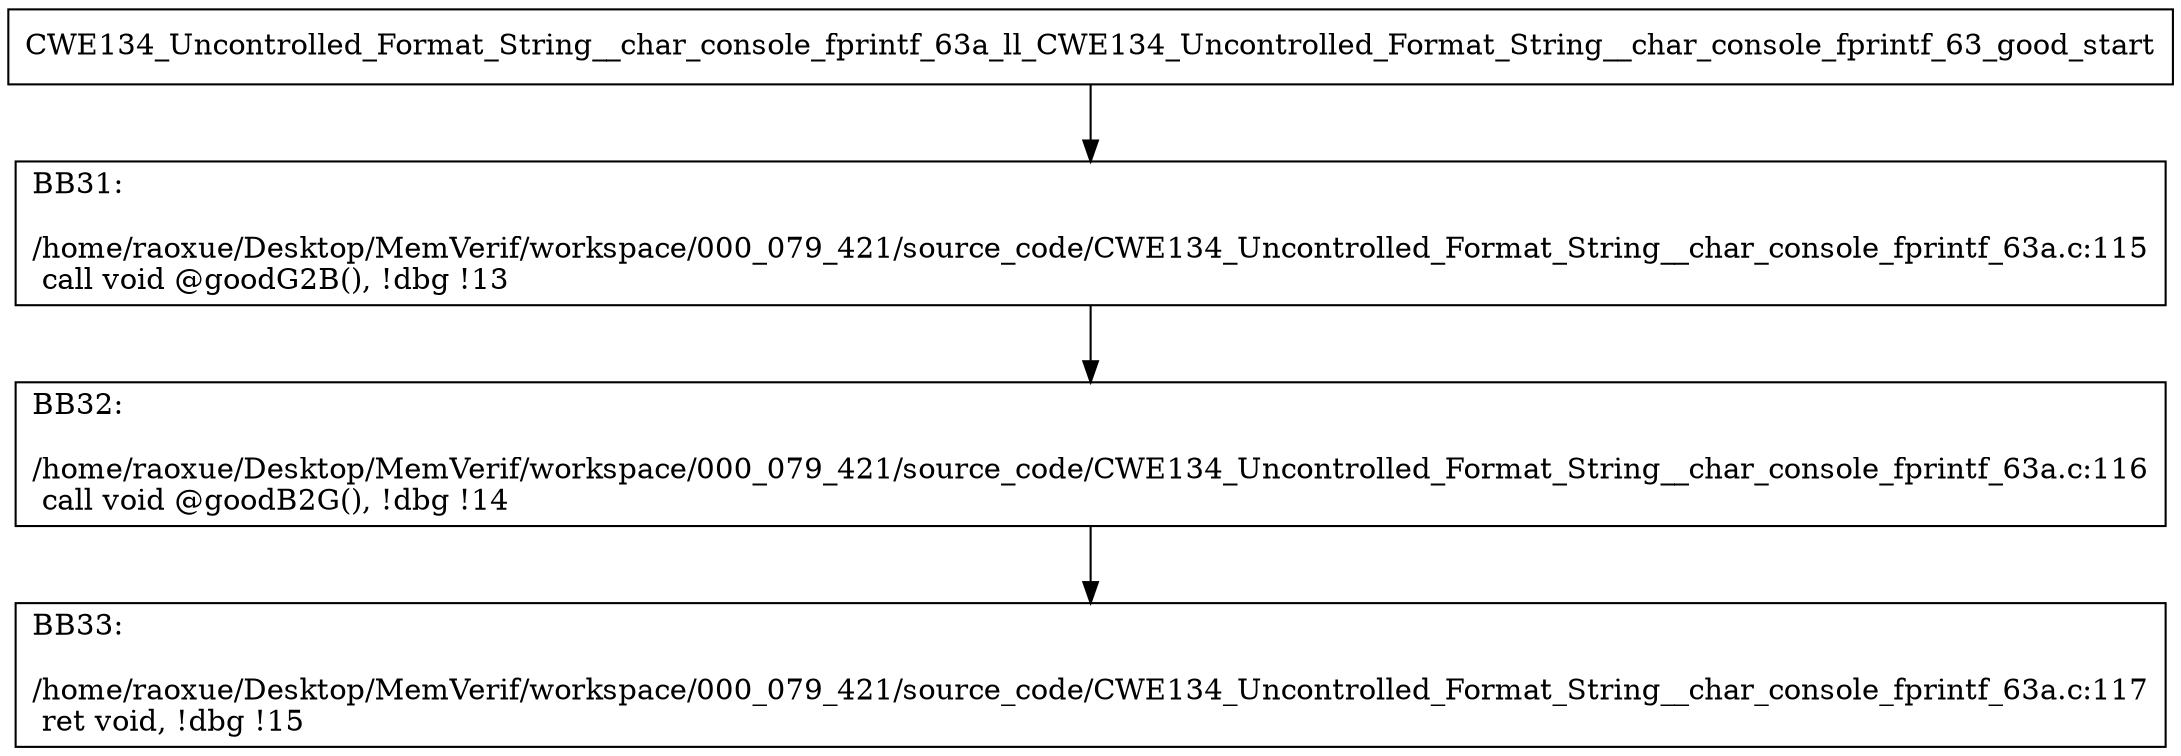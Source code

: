 digraph "CFG for'CWE134_Uncontrolled_Format_String__char_console_fprintf_63a_ll_CWE134_Uncontrolled_Format_String__char_console_fprintf_63_good' function" {
	BBCWE134_Uncontrolled_Format_String__char_console_fprintf_63a_ll_CWE134_Uncontrolled_Format_String__char_console_fprintf_63_good_start[shape=record,label="{CWE134_Uncontrolled_Format_String__char_console_fprintf_63a_ll_CWE134_Uncontrolled_Format_String__char_console_fprintf_63_good_start}"];
	BBCWE134_Uncontrolled_Format_String__char_console_fprintf_63a_ll_CWE134_Uncontrolled_Format_String__char_console_fprintf_63_good_start-> CWE134_Uncontrolled_Format_String__char_console_fprintf_63a_ll_CWE134_Uncontrolled_Format_String__char_console_fprintf_63_goodBB31;
	CWE134_Uncontrolled_Format_String__char_console_fprintf_63a_ll_CWE134_Uncontrolled_Format_String__char_console_fprintf_63_goodBB31 [shape=record, label="{BB31:\l\l/home/raoxue/Desktop/MemVerif/workspace/000_079_421/source_code/CWE134_Uncontrolled_Format_String__char_console_fprintf_63a.c:115\l
  call void @goodG2B(), !dbg !13\l
}"];
	CWE134_Uncontrolled_Format_String__char_console_fprintf_63a_ll_CWE134_Uncontrolled_Format_String__char_console_fprintf_63_goodBB31-> CWE134_Uncontrolled_Format_String__char_console_fprintf_63a_ll_CWE134_Uncontrolled_Format_String__char_console_fprintf_63_goodBB32;
	CWE134_Uncontrolled_Format_String__char_console_fprintf_63a_ll_CWE134_Uncontrolled_Format_String__char_console_fprintf_63_goodBB32 [shape=record, label="{BB32:\l\l/home/raoxue/Desktop/MemVerif/workspace/000_079_421/source_code/CWE134_Uncontrolled_Format_String__char_console_fprintf_63a.c:116\l
  call void @goodB2G(), !dbg !14\l
}"];
	CWE134_Uncontrolled_Format_String__char_console_fprintf_63a_ll_CWE134_Uncontrolled_Format_String__char_console_fprintf_63_goodBB32-> CWE134_Uncontrolled_Format_String__char_console_fprintf_63a_ll_CWE134_Uncontrolled_Format_String__char_console_fprintf_63_goodBB33;
	CWE134_Uncontrolled_Format_String__char_console_fprintf_63a_ll_CWE134_Uncontrolled_Format_String__char_console_fprintf_63_goodBB33 [shape=record, label="{BB33:\l\l/home/raoxue/Desktop/MemVerif/workspace/000_079_421/source_code/CWE134_Uncontrolled_Format_String__char_console_fprintf_63a.c:117\l
  ret void, !dbg !15\l
}"];
}
